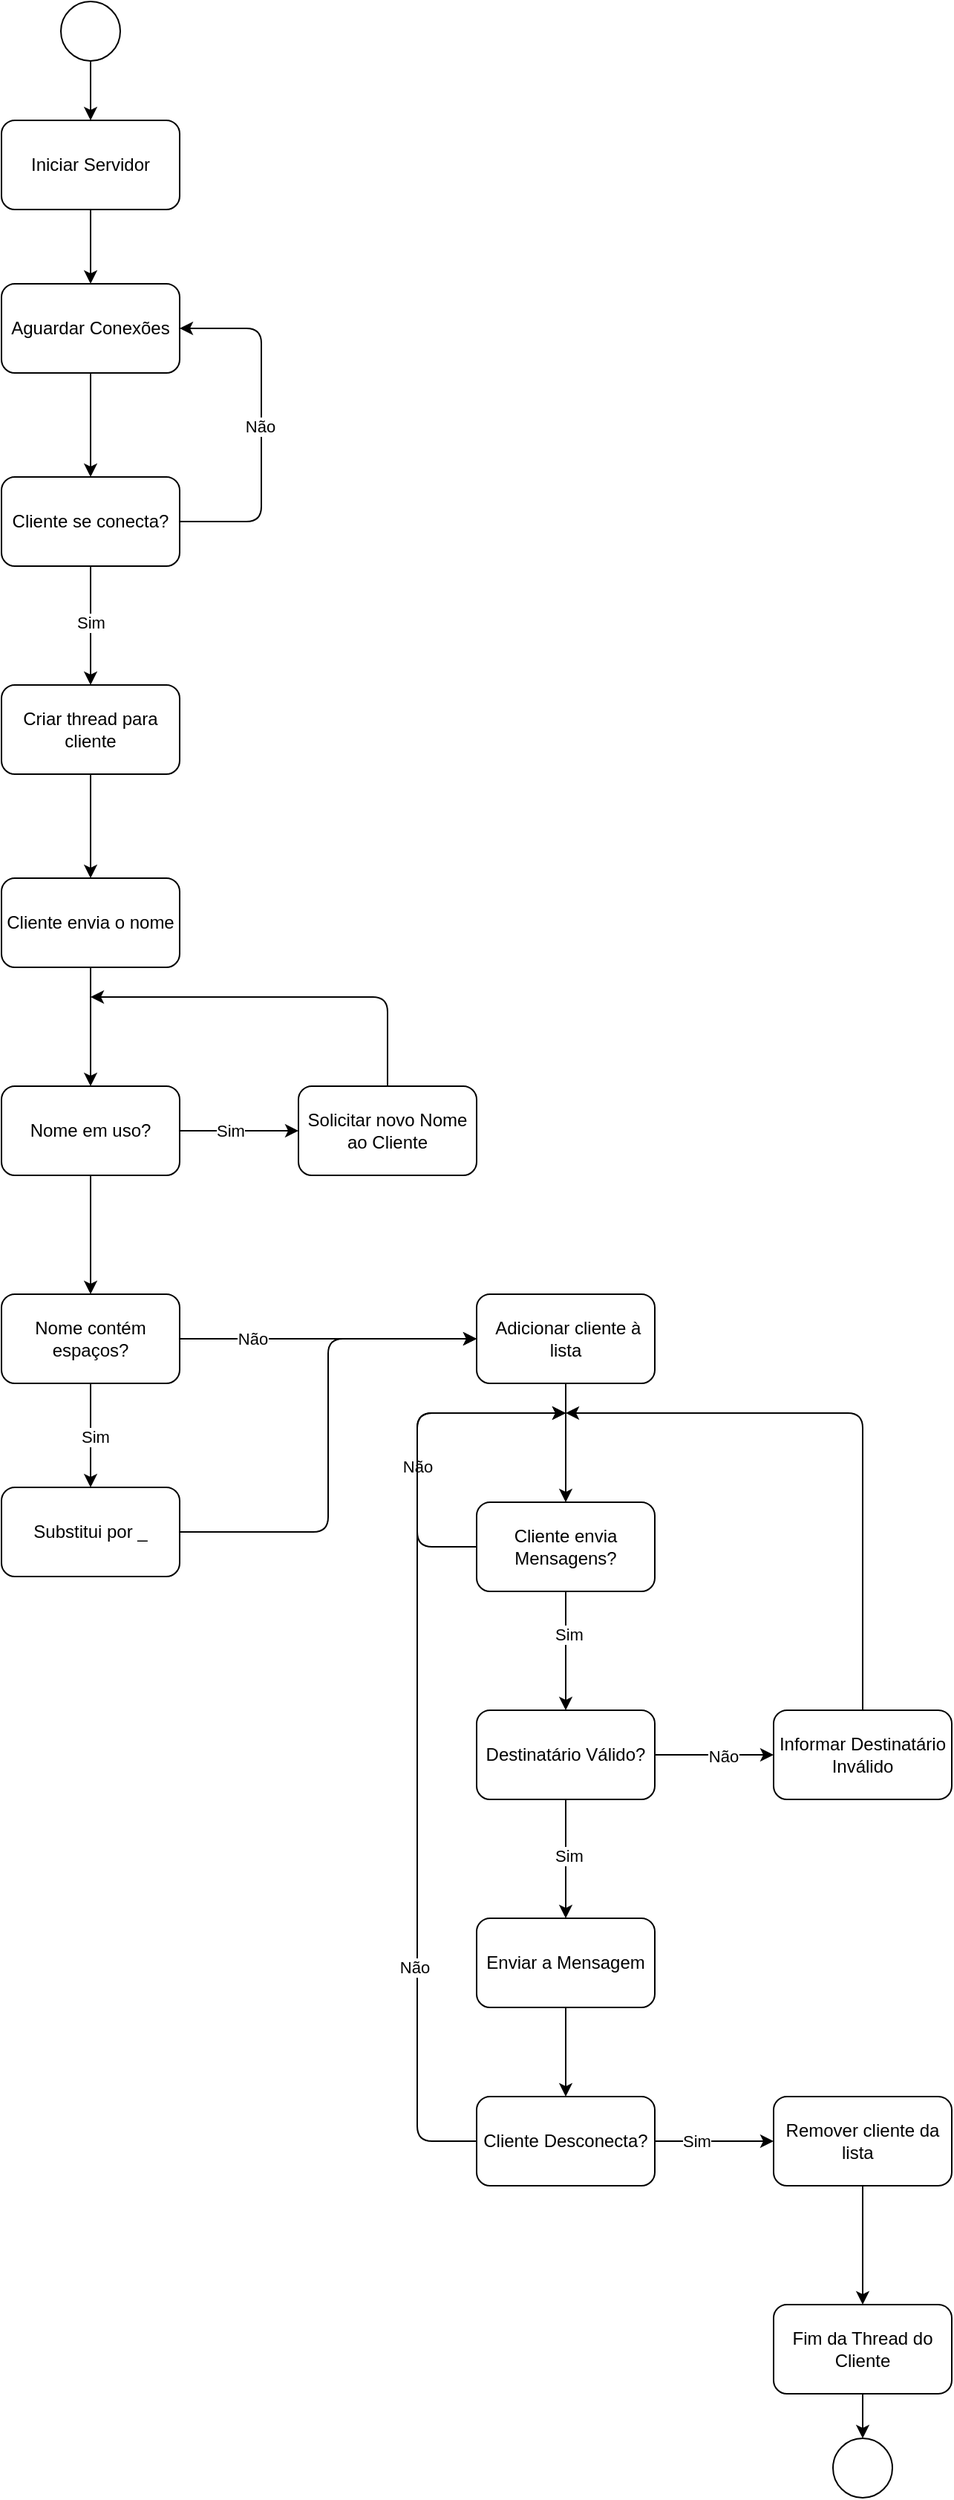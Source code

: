 <mxfile>
    <diagram id="kcyuEgAmyGw9WWUm7XGX" name="Page-1">
        <mxGraphModel dx="1093" dy="787" grid="1" gridSize="10" guides="1" tooltips="1" connect="1" arrows="1" fold="1" page="1" pageScale="1" pageWidth="1100" pageHeight="850" math="0" shadow="0">
            <root>
                <mxCell id="0"/>
                <mxCell id="1" parent="0"/>
                <mxCell id="4" value="" style="edgeStyle=none;html=1;" parent="1" source="2" target="3" edge="1">
                    <mxGeometry relative="1" as="geometry"/>
                </mxCell>
                <mxCell id="2" value="Iniciar Servidor" style="rounded=1;whiteSpace=wrap;html=1;" parent="1" vertex="1">
                    <mxGeometry x="300" y="90" width="120" height="60" as="geometry"/>
                </mxCell>
                <mxCell id="6" value="" style="edgeStyle=none;html=1;" parent="1" source="3" target="5" edge="1">
                    <mxGeometry relative="1" as="geometry"/>
                </mxCell>
                <mxCell id="3" value="Aguardar Conexões" style="whiteSpace=wrap;html=1;rounded=1;" parent="1" vertex="1">
                    <mxGeometry x="300" y="200" width="120" height="60" as="geometry"/>
                </mxCell>
                <mxCell id="8" value="" style="edgeStyle=none;html=1;" parent="1" source="5" target="7" edge="1">
                    <mxGeometry relative="1" as="geometry"/>
                </mxCell>
                <mxCell id="9" value="Sim" style="edgeLabel;html=1;align=center;verticalAlign=middle;resizable=0;points=[];" parent="8" vertex="1" connectable="0">
                    <mxGeometry x="-0.05" relative="1" as="geometry">
                        <mxPoint as="offset"/>
                    </mxGeometry>
                </mxCell>
                <mxCell id="10" style="edgeStyle=none;html=1;entryX=1;entryY=0.5;entryDx=0;entryDy=0;" parent="1" source="5" target="3" edge="1">
                    <mxGeometry relative="1" as="geometry">
                        <mxPoint x="475" y="180" as="targetPoint"/>
                        <Array as="points">
                            <mxPoint x="475" y="360"/>
                            <mxPoint x="475" y="230"/>
                        </Array>
                    </mxGeometry>
                </mxCell>
                <mxCell id="11" value="Não" style="edgeLabel;html=1;align=center;verticalAlign=middle;resizable=0;points=[];" parent="10" vertex="1" connectable="0">
                    <mxGeometry x="-0.008" y="1" relative="1" as="geometry">
                        <mxPoint as="offset"/>
                    </mxGeometry>
                </mxCell>
                <mxCell id="5" value="Cliente se conecta?" style="whiteSpace=wrap;html=1;rounded=1;" parent="1" vertex="1">
                    <mxGeometry x="300" y="330" width="120" height="60" as="geometry"/>
                </mxCell>
                <mxCell id="13" value="" style="edgeStyle=none;html=1;" parent="1" source="7" target="12" edge="1">
                    <mxGeometry relative="1" as="geometry"/>
                </mxCell>
                <mxCell id="7" value="Criar thread para cliente" style="whiteSpace=wrap;html=1;rounded=1;" parent="1" vertex="1">
                    <mxGeometry x="300" y="470" width="120" height="60" as="geometry"/>
                </mxCell>
                <mxCell id="15" value="" style="edgeStyle=none;html=1;" parent="1" source="12" target="14" edge="1">
                    <mxGeometry relative="1" as="geometry"/>
                </mxCell>
                <mxCell id="12" value="Cliente envia o nome" style="whiteSpace=wrap;html=1;rounded=1;" parent="1" vertex="1">
                    <mxGeometry x="300" y="600" width="120" height="60" as="geometry"/>
                </mxCell>
                <mxCell id="17" value="" style="edgeStyle=none;html=1;" parent="1" source="14" target="16" edge="1">
                    <mxGeometry relative="1" as="geometry"/>
                </mxCell>
                <mxCell id="18" value="Sim" style="edgeLabel;html=1;align=center;verticalAlign=middle;resizable=0;points=[];" parent="17" vertex="1" connectable="0">
                    <mxGeometry x="-0.156" relative="1" as="geometry">
                        <mxPoint as="offset"/>
                    </mxGeometry>
                </mxCell>
                <mxCell id="57" value="" style="edgeStyle=none;html=1;" parent="1" source="14" target="56" edge="1">
                    <mxGeometry relative="1" as="geometry"/>
                </mxCell>
                <mxCell id="14" value="Nome em uso?" style="whiteSpace=wrap;html=1;rounded=1;" parent="1" vertex="1">
                    <mxGeometry x="300" y="740" width="120" height="60" as="geometry"/>
                </mxCell>
                <mxCell id="42" style="edgeStyle=none;html=1;" parent="1" source="16" edge="1">
                    <mxGeometry relative="1" as="geometry">
                        <mxPoint x="360" y="680" as="targetPoint"/>
                        <Array as="points">
                            <mxPoint x="560" y="680"/>
                        </Array>
                    </mxGeometry>
                </mxCell>
                <mxCell id="16" value="Solicitar novo Nome ao Cliente" style="whiteSpace=wrap;html=1;rounded=1;" parent="1" vertex="1">
                    <mxGeometry x="500" y="740" width="120" height="60" as="geometry"/>
                </mxCell>
                <mxCell id="26" value="" style="edgeStyle=none;html=1;" parent="1" source="22" target="25" edge="1">
                    <mxGeometry relative="1" as="geometry"/>
                </mxCell>
                <mxCell id="22" value="&amp;nbsp;Adicionar cliente à lista" style="whiteSpace=wrap;html=1;rounded=1;" parent="1" vertex="1">
                    <mxGeometry x="620" y="880" width="120" height="60" as="geometry"/>
                </mxCell>
                <mxCell id="28" value="" style="edgeStyle=none;html=1;" parent="1" source="25" target="27" edge="1">
                    <mxGeometry relative="1" as="geometry"/>
                </mxCell>
                <mxCell id="29" value="Sim" style="edgeLabel;html=1;align=center;verticalAlign=middle;resizable=0;points=[];" parent="28" vertex="1" connectable="0">
                    <mxGeometry x="-0.272" y="2" relative="1" as="geometry">
                        <mxPoint as="offset"/>
                    </mxGeometry>
                </mxCell>
                <mxCell id="30" style="edgeStyle=none;html=1;" parent="1" source="25" edge="1">
                    <mxGeometry relative="1" as="geometry">
                        <mxPoint x="680" y="960" as="targetPoint"/>
                        <Array as="points">
                            <mxPoint x="580" y="1050"/>
                            <mxPoint x="580" y="960"/>
                        </Array>
                    </mxGeometry>
                </mxCell>
                <mxCell id="32" value="Não" style="edgeLabel;html=1;align=center;verticalAlign=middle;resizable=0;points=[];" parent="30" vertex="1" connectable="0">
                    <mxGeometry x="0.014" relative="1" as="geometry">
                        <mxPoint y="22" as="offset"/>
                    </mxGeometry>
                </mxCell>
                <mxCell id="25" value="Cliente envia Mensagens?" style="whiteSpace=wrap;html=1;rounded=1;" parent="1" vertex="1">
                    <mxGeometry x="620" y="1020" width="120" height="60" as="geometry"/>
                </mxCell>
                <mxCell id="45" value="" style="edgeStyle=none;html=1;entryX=0.5;entryY=0;entryDx=0;entryDy=0;" parent="1" source="27" target="33" edge="1">
                    <mxGeometry relative="1" as="geometry">
                        <mxPoint x="680" y="1310" as="targetPoint"/>
                    </mxGeometry>
                </mxCell>
                <mxCell id="46" value="Sim" style="edgeLabel;html=1;align=center;verticalAlign=middle;resizable=0;points=[];" parent="45" vertex="1" connectable="0">
                    <mxGeometry x="-0.067" y="2" relative="1" as="geometry">
                        <mxPoint as="offset"/>
                    </mxGeometry>
                </mxCell>
                <mxCell id="48" value="" style="edgeStyle=none;html=1;" parent="1" source="27" target="47" edge="1">
                    <mxGeometry relative="1" as="geometry"/>
                </mxCell>
                <mxCell id="49" value="Não" style="edgeLabel;html=1;align=center;verticalAlign=middle;resizable=0;points=[];" parent="48" vertex="1" connectable="0">
                    <mxGeometry x="0.142" y="-1" relative="1" as="geometry">
                        <mxPoint as="offset"/>
                    </mxGeometry>
                </mxCell>
                <mxCell id="27" value="&lt;span style=&quot;color: rgb(0, 0, 0);&quot;&gt;Destinatário Válido?&lt;/span&gt;" style="whiteSpace=wrap;html=1;rounded=1;" parent="1" vertex="1">
                    <mxGeometry x="620" y="1160" width="120" height="60" as="geometry"/>
                </mxCell>
                <mxCell id="36" value="" style="edgeStyle=none;html=1;" parent="1" source="33" target="35" edge="1">
                    <mxGeometry relative="1" as="geometry"/>
                </mxCell>
                <mxCell id="33" value="Enviar a Mensagem" style="whiteSpace=wrap;html=1;rounded=1;" parent="1" vertex="1">
                    <mxGeometry x="620" y="1300" width="120" height="60" as="geometry"/>
                </mxCell>
                <mxCell id="38" value="" style="edgeStyle=none;html=1;" parent="1" source="35" target="37" edge="1">
                    <mxGeometry relative="1" as="geometry"/>
                </mxCell>
                <mxCell id="64" value="Sim" style="edgeLabel;html=1;align=center;verticalAlign=middle;resizable=0;points=[];" vertex="1" connectable="0" parent="38">
                    <mxGeometry x="-0.3" relative="1" as="geometry">
                        <mxPoint as="offset"/>
                    </mxGeometry>
                </mxCell>
                <mxCell id="65" style="edgeStyle=none;html=1;" edge="1" parent="1" source="35">
                    <mxGeometry relative="1" as="geometry">
                        <mxPoint x="680" y="960" as="targetPoint"/>
                        <Array as="points">
                            <mxPoint x="580" y="1450"/>
                            <mxPoint x="580" y="960"/>
                        </Array>
                    </mxGeometry>
                </mxCell>
                <mxCell id="66" value="Não" style="edgeLabel;html=1;align=center;verticalAlign=middle;resizable=0;points=[];" vertex="1" connectable="0" parent="65">
                    <mxGeometry x="-0.502" y="2" relative="1" as="geometry">
                        <mxPoint as="offset"/>
                    </mxGeometry>
                </mxCell>
                <mxCell id="35" value="Cliente Desconecta?" style="whiteSpace=wrap;html=1;rounded=1;" parent="1" vertex="1">
                    <mxGeometry x="620" y="1420" width="120" height="60" as="geometry"/>
                </mxCell>
                <mxCell id="41" value="" style="edgeStyle=none;html=1;" parent="1" source="37" target="40" edge="1">
                    <mxGeometry relative="1" as="geometry"/>
                </mxCell>
                <mxCell id="37" value="Remover cliente da lista&amp;nbsp;&amp;nbsp;" style="whiteSpace=wrap;html=1;rounded=1;" parent="1" vertex="1">
                    <mxGeometry x="820" y="1420" width="120" height="60" as="geometry"/>
                </mxCell>
                <mxCell id="55" style="edgeStyle=none;html=1;" parent="1" source="40" target="54" edge="1">
                    <mxGeometry relative="1" as="geometry"/>
                </mxCell>
                <mxCell id="40" value="Fim da Thread do Cliente" style="whiteSpace=wrap;html=1;rounded=1;" parent="1" vertex="1">
                    <mxGeometry x="820" y="1560" width="120" height="60" as="geometry"/>
                </mxCell>
                <mxCell id="50" style="edgeStyle=none;html=1;" parent="1" source="47" edge="1">
                    <mxGeometry relative="1" as="geometry">
                        <mxPoint x="680" y="960" as="targetPoint"/>
                        <Array as="points">
                            <mxPoint x="880" y="960"/>
                        </Array>
                    </mxGeometry>
                </mxCell>
                <mxCell id="47" value="Informar Destinatário Inválido" style="whiteSpace=wrap;html=1;rounded=1;" parent="1" vertex="1">
                    <mxGeometry x="820" y="1160" width="120" height="60" as="geometry"/>
                </mxCell>
                <mxCell id="53" style="edgeStyle=none;html=1;exitX=0.5;exitY=1;exitDx=0;exitDy=0;entryX=0.5;entryY=0;entryDx=0;entryDy=0;" parent="1" source="52" target="2" edge="1">
                    <mxGeometry relative="1" as="geometry"/>
                </mxCell>
                <mxCell id="52" value="" style="ellipse;whiteSpace=wrap;html=1;aspect=fixed;" parent="1" vertex="1">
                    <mxGeometry x="340" y="10" width="40" height="40" as="geometry"/>
                </mxCell>
                <mxCell id="54" value="" style="ellipse;whiteSpace=wrap;html=1;aspect=fixed;" parent="1" vertex="1">
                    <mxGeometry x="860" y="1650" width="40" height="40" as="geometry"/>
                </mxCell>
                <mxCell id="59" value="" style="edgeStyle=none;html=1;" parent="1" source="56" target="58" edge="1">
                    <mxGeometry relative="1" as="geometry"/>
                </mxCell>
                <mxCell id="60" value="Sim" style="edgeLabel;html=1;align=center;verticalAlign=middle;resizable=0;points=[];" parent="59" vertex="1" connectable="0">
                    <mxGeometry x="0.01" y="3" relative="1" as="geometry">
                        <mxPoint as="offset"/>
                    </mxGeometry>
                </mxCell>
                <mxCell id="61" style="edgeStyle=none;html=1;" parent="1" source="56" target="22" edge="1">
                    <mxGeometry relative="1" as="geometry"/>
                </mxCell>
                <mxCell id="62" value="Não" style="edgeLabel;html=1;align=center;verticalAlign=middle;resizable=0;points=[];" parent="61" vertex="1" connectable="0">
                    <mxGeometry x="-0.508" y="-1" relative="1" as="geometry">
                        <mxPoint y="-1" as="offset"/>
                    </mxGeometry>
                </mxCell>
                <mxCell id="56" value="Nome contém espaços?" style="whiteSpace=wrap;html=1;rounded=1;" parent="1" vertex="1">
                    <mxGeometry x="300" y="880" width="120" height="60" as="geometry"/>
                </mxCell>
                <mxCell id="63" style="edgeStyle=none;html=1;entryX=0;entryY=0.5;entryDx=0;entryDy=0;" parent="1" source="58" target="22" edge="1">
                    <mxGeometry relative="1" as="geometry">
                        <mxPoint x="520" y="910" as="targetPoint"/>
                        <Array as="points">
                            <mxPoint x="520" y="1040"/>
                            <mxPoint x="520" y="910"/>
                        </Array>
                    </mxGeometry>
                </mxCell>
                <mxCell id="58" value="Substitui por _" style="whiteSpace=wrap;html=1;rounded=1;" parent="1" vertex="1">
                    <mxGeometry x="300" y="1010" width="120" height="60" as="geometry"/>
                </mxCell>
            </root>
        </mxGraphModel>
    </diagram>
</mxfile>